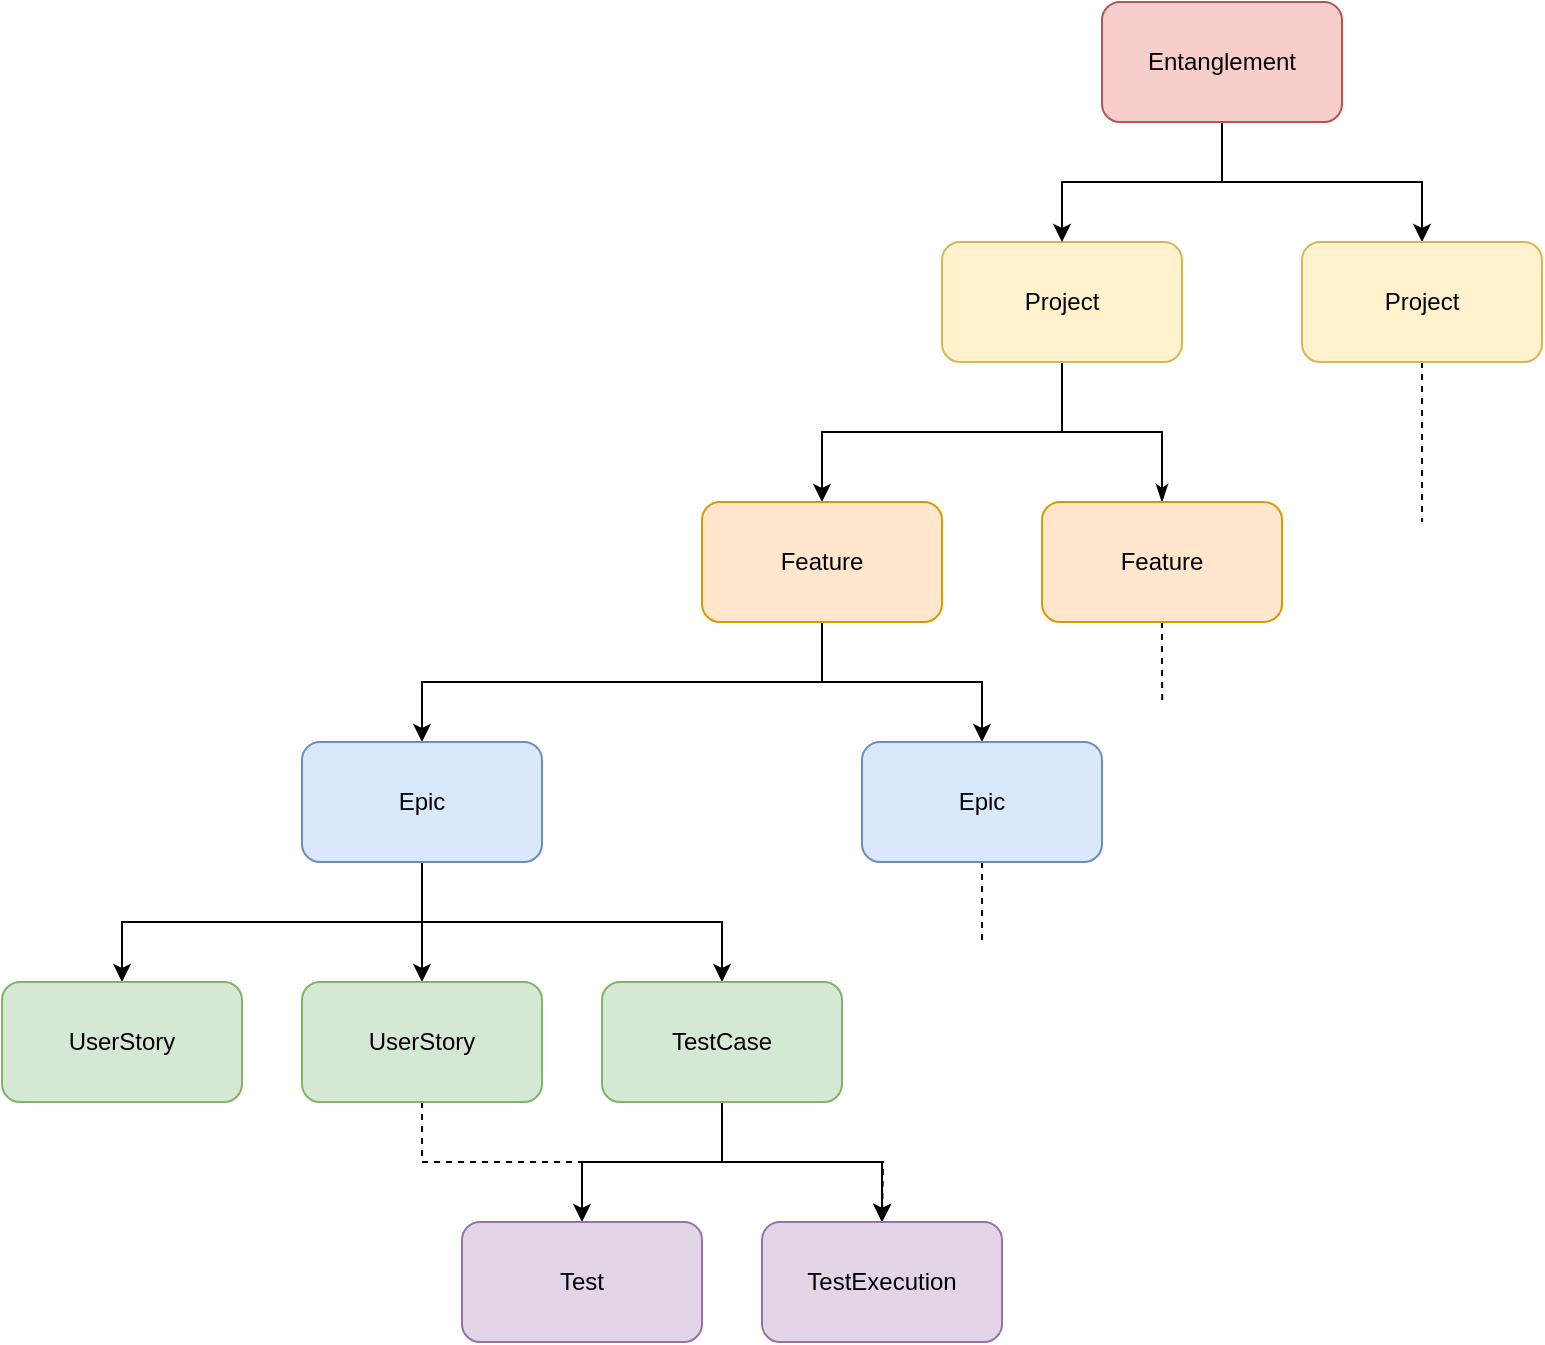 <mxfile version="20.8.16" type="device"><diagram id="C5RBs43oDa-KdzZeNtuy" name="Planing"><mxGraphModel dx="1687" dy="882" grid="1" gridSize="10" guides="1" tooltips="1" connect="1" arrows="1" fold="1" page="1" pageScale="1" pageWidth="827" pageHeight="1169" math="0" shadow="0"><root><mxCell id="WIyWlLk6GJQsqaUBKTNV-0"/><mxCell id="WIyWlLk6GJQsqaUBKTNV-1" parent="WIyWlLk6GJQsqaUBKTNV-0"/><mxCell id="c7zKY_vGVsVeEyQEeirS-52" style="edgeStyle=orthogonalEdgeStyle;rounded=0;orthogonalLoop=1;jettySize=auto;html=1;exitX=0.5;exitY=1;exitDx=0;exitDy=0;entryX=0.5;entryY=0;entryDx=0;entryDy=0;" edge="1" parent="WIyWlLk6GJQsqaUBKTNV-1" source="c7zKY_vGVsVeEyQEeirS-1" target="c7zKY_vGVsVeEyQEeirS-13"><mxGeometry relative="1" as="geometry"/></mxCell><mxCell id="tlUpPzWcpqYP6sVoOrtR-5" style="edgeStyle=orthogonalEdgeStyle;rounded=0;orthogonalLoop=1;jettySize=auto;html=1;exitX=0.5;exitY=1;exitDx=0;exitDy=0;endArrow=classicThin;endFill=1;" edge="1" parent="WIyWlLk6GJQsqaUBKTNV-1" source="c7zKY_vGVsVeEyQEeirS-1" target="tlUpPzWcpqYP6sVoOrtR-4"><mxGeometry relative="1" as="geometry"/></mxCell><mxCell id="c7zKY_vGVsVeEyQEeirS-1" value="Project" style="rounded=1;whiteSpace=wrap;html=1;fillColor=#fff2cc;strokeColor=#d6b656;" vertex="1" parent="WIyWlLk6GJQsqaUBKTNV-1"><mxGeometry x="500" y="160" width="120" height="60" as="geometry"/></mxCell><mxCell id="c7zKY_vGVsVeEyQEeirS-53" style="edgeStyle=orthogonalEdgeStyle;rounded=0;orthogonalLoop=1;jettySize=auto;html=1;exitX=0.5;exitY=1;exitDx=0;exitDy=0;entryX=0.5;entryY=0;entryDx=0;entryDy=0;" edge="1" parent="WIyWlLk6GJQsqaUBKTNV-1" source="c7zKY_vGVsVeEyQEeirS-2" target="c7zKY_vGVsVeEyQEeirS-1"><mxGeometry relative="1" as="geometry"/></mxCell><mxCell id="c7zKY_vGVsVeEyQEeirS-54" style="edgeStyle=orthogonalEdgeStyle;rounded=0;orthogonalLoop=1;jettySize=auto;html=1;exitX=0.5;exitY=1;exitDx=0;exitDy=0;" edge="1" parent="WIyWlLk6GJQsqaUBKTNV-1" source="c7zKY_vGVsVeEyQEeirS-2" target="c7zKY_vGVsVeEyQEeirS-5"><mxGeometry relative="1" as="geometry"/></mxCell><mxCell id="c7zKY_vGVsVeEyQEeirS-2" value="Entanglement" style="rounded=1;whiteSpace=wrap;html=1;fillColor=#f8cecc;strokeColor=#b85450;" vertex="1" parent="WIyWlLk6GJQsqaUBKTNV-1"><mxGeometry x="580" y="40" width="120" height="60" as="geometry"/></mxCell><mxCell id="c7zKY_vGVsVeEyQEeirS-56" style="edgeStyle=orthogonalEdgeStyle;rounded=0;orthogonalLoop=1;jettySize=auto;html=1;exitX=0.5;exitY=1;exitDx=0;exitDy=0;dashed=1;endArrow=none;endFill=0;" edge="1" parent="WIyWlLk6GJQsqaUBKTNV-1" source="c7zKY_vGVsVeEyQEeirS-5"><mxGeometry relative="1" as="geometry"><mxPoint x="740" y="300" as="targetPoint"/><Array as="points"><mxPoint x="740" y="290"/></Array></mxGeometry></mxCell><mxCell id="c7zKY_vGVsVeEyQEeirS-5" value="Project" style="rounded=1;whiteSpace=wrap;html=1;fillColor=#fff2cc;strokeColor=#d6b656;" vertex="1" parent="WIyWlLk6GJQsqaUBKTNV-1"><mxGeometry x="680" y="160" width="120" height="60" as="geometry"/></mxCell><mxCell id="c7zKY_vGVsVeEyQEeirS-50" style="edgeStyle=orthogonalEdgeStyle;rounded=0;orthogonalLoop=1;jettySize=auto;html=1;exitX=0.5;exitY=1;exitDx=0;exitDy=0;" edge="1" parent="WIyWlLk6GJQsqaUBKTNV-1" source="c7zKY_vGVsVeEyQEeirS-13" target="c7zKY_vGVsVeEyQEeirS-17"><mxGeometry relative="1" as="geometry"/></mxCell><mxCell id="tlUpPzWcpqYP6sVoOrtR-2" style="edgeStyle=orthogonalEdgeStyle;rounded=0;orthogonalLoop=1;jettySize=auto;html=1;exitX=0.5;exitY=1;exitDx=0;exitDy=0;" edge="1" parent="WIyWlLk6GJQsqaUBKTNV-1" source="c7zKY_vGVsVeEyQEeirS-13" target="tlUpPzWcpqYP6sVoOrtR-1"><mxGeometry relative="1" as="geometry"/></mxCell><mxCell id="c7zKY_vGVsVeEyQEeirS-13" value="Feature" style="rounded=1;whiteSpace=wrap;html=1;fillColor=#ffe6cc;strokeColor=#d79b00;" vertex="1" parent="WIyWlLk6GJQsqaUBKTNV-1"><mxGeometry x="380" y="290" width="120" height="60" as="geometry"/></mxCell><mxCell id="c7zKY_vGVsVeEyQEeirS-31" style="edgeStyle=orthogonalEdgeStyle;rounded=0;orthogonalLoop=1;jettySize=auto;html=1;exitX=0.5;exitY=1;exitDx=0;exitDy=0;entryX=0.5;entryY=0;entryDx=0;entryDy=0;" edge="1" parent="WIyWlLk6GJQsqaUBKTNV-1" source="c7zKY_vGVsVeEyQEeirS-17" target="c7zKY_vGVsVeEyQEeirS-30"><mxGeometry relative="1" as="geometry"/></mxCell><mxCell id="c7zKY_vGVsVeEyQEeirS-32" style="edgeStyle=orthogonalEdgeStyle;rounded=0;orthogonalLoop=1;jettySize=auto;html=1;exitX=0.5;exitY=1;exitDx=0;exitDy=0;" edge="1" parent="WIyWlLk6GJQsqaUBKTNV-1" source="c7zKY_vGVsVeEyQEeirS-17" target="c7zKY_vGVsVeEyQEeirS-25"><mxGeometry relative="1" as="geometry"/></mxCell><mxCell id="c7zKY_vGVsVeEyQEeirS-33" style="edgeStyle=orthogonalEdgeStyle;rounded=0;orthogonalLoop=1;jettySize=auto;html=1;exitX=0.5;exitY=1;exitDx=0;exitDy=0;entryX=0.5;entryY=0;entryDx=0;entryDy=0;" edge="1" parent="WIyWlLk6GJQsqaUBKTNV-1" source="c7zKY_vGVsVeEyQEeirS-17" target="c7zKY_vGVsVeEyQEeirS-27"><mxGeometry relative="1" as="geometry"/></mxCell><mxCell id="c7zKY_vGVsVeEyQEeirS-17" value="Epic" style="rounded=1;whiteSpace=wrap;html=1;fillColor=#dae8fc;strokeColor=#6c8ebf;" vertex="1" parent="WIyWlLk6GJQsqaUBKTNV-1"><mxGeometry x="180" y="410" width="120" height="60" as="geometry"/></mxCell><mxCell id="c7zKY_vGVsVeEyQEeirS-37" style="edgeStyle=orthogonalEdgeStyle;rounded=0;orthogonalLoop=1;jettySize=auto;html=1;exitX=0.5;exitY=1;exitDx=0;exitDy=0;dashed=1;" edge="1" parent="WIyWlLk6GJQsqaUBKTNV-1" source="c7zKY_vGVsVeEyQEeirS-25"><mxGeometry relative="1" as="geometry"><mxPoint x="470" y="650" as="targetPoint"/></mxGeometry></mxCell><mxCell id="c7zKY_vGVsVeEyQEeirS-25" value="UserStory" style="rounded=1;whiteSpace=wrap;html=1;fillColor=#d5e8d4;strokeColor=#82b366;" vertex="1" parent="WIyWlLk6GJQsqaUBKTNV-1"><mxGeometry x="180" y="530" width="120" height="60" as="geometry"/></mxCell><mxCell id="c7zKY_vGVsVeEyQEeirS-34" style="edgeStyle=orthogonalEdgeStyle;rounded=0;orthogonalLoop=1;jettySize=auto;html=1;exitX=0.5;exitY=1;exitDx=0;exitDy=0;" edge="1" parent="WIyWlLk6GJQsqaUBKTNV-1" source="c7zKY_vGVsVeEyQEeirS-27" target="c7zKY_vGVsVeEyQEeirS-29"><mxGeometry relative="1" as="geometry"/></mxCell><mxCell id="c7zKY_vGVsVeEyQEeirS-35" style="edgeStyle=orthogonalEdgeStyle;rounded=0;orthogonalLoop=1;jettySize=auto;html=1;exitX=0.5;exitY=1;exitDx=0;exitDy=0;entryX=0.5;entryY=0;entryDx=0;entryDy=0;" edge="1" parent="WIyWlLk6GJQsqaUBKTNV-1" source="c7zKY_vGVsVeEyQEeirS-27" target="c7zKY_vGVsVeEyQEeirS-28"><mxGeometry relative="1" as="geometry"><mxPoint x="470" y="650" as="targetPoint"/></mxGeometry></mxCell><mxCell id="c7zKY_vGVsVeEyQEeirS-27" value="TestCase" style="rounded=1;whiteSpace=wrap;html=1;fillColor=#d5e8d4;strokeColor=#82b366;" vertex="1" parent="WIyWlLk6GJQsqaUBKTNV-1"><mxGeometry x="330" y="530" width="120" height="60" as="geometry"/></mxCell><mxCell id="c7zKY_vGVsVeEyQEeirS-28" value="TestExecution" style="rounded=1;whiteSpace=wrap;html=1;fillColor=#e1d5e7;strokeColor=#9673a6;" vertex="1" parent="WIyWlLk6GJQsqaUBKTNV-1"><mxGeometry x="410" y="650" width="120" height="60" as="geometry"/></mxCell><mxCell id="c7zKY_vGVsVeEyQEeirS-29" value="Test" style="rounded=1;whiteSpace=wrap;html=1;fillColor=#e1d5e7;strokeColor=#9673a6;" vertex="1" parent="WIyWlLk6GJQsqaUBKTNV-1"><mxGeometry x="260" y="650" width="120" height="60" as="geometry"/></mxCell><mxCell id="c7zKY_vGVsVeEyQEeirS-30" value="UserStory" style="rounded=1;whiteSpace=wrap;html=1;fillColor=#d5e8d4;strokeColor=#82b366;" vertex="1" parent="WIyWlLk6GJQsqaUBKTNV-1"><mxGeometry x="30" y="530" width="120" height="60" as="geometry"/></mxCell><mxCell id="tlUpPzWcpqYP6sVoOrtR-3" style="edgeStyle=orthogonalEdgeStyle;rounded=0;orthogonalLoop=1;jettySize=auto;html=1;exitX=0.5;exitY=1;exitDx=0;exitDy=0;dashed=1;endArrow=none;endFill=0;" edge="1" parent="WIyWlLk6GJQsqaUBKTNV-1" source="tlUpPzWcpqYP6sVoOrtR-1"><mxGeometry relative="1" as="geometry"><mxPoint x="520" y="510" as="targetPoint"/></mxGeometry></mxCell><mxCell id="tlUpPzWcpqYP6sVoOrtR-1" value="Epic" style="rounded=1;whiteSpace=wrap;html=1;fillColor=#dae8fc;strokeColor=#6c8ebf;" vertex="1" parent="WIyWlLk6GJQsqaUBKTNV-1"><mxGeometry x="460" y="410" width="120" height="60" as="geometry"/></mxCell><mxCell id="tlUpPzWcpqYP6sVoOrtR-6" style="edgeStyle=orthogonalEdgeStyle;rounded=0;orthogonalLoop=1;jettySize=auto;html=1;exitX=0.5;exitY=1;exitDx=0;exitDy=0;endArrow=none;endFill=0;dashed=1;" edge="1" parent="WIyWlLk6GJQsqaUBKTNV-1" source="tlUpPzWcpqYP6sVoOrtR-4"><mxGeometry relative="1" as="geometry"><mxPoint x="610.118" y="390" as="targetPoint"/></mxGeometry></mxCell><mxCell id="tlUpPzWcpqYP6sVoOrtR-4" value="Feature" style="rounded=1;whiteSpace=wrap;html=1;fillColor=#ffe6cc;strokeColor=#d79b00;" vertex="1" parent="WIyWlLk6GJQsqaUBKTNV-1"><mxGeometry x="550" y="290" width="120" height="60" as="geometry"/></mxCell></root></mxGraphModel></diagram></mxfile>